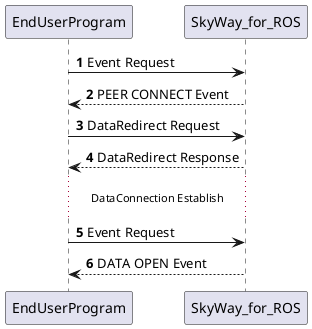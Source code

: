 @startuml
'https://plantuml.com/sequence-diagram

autonumber
EndUserProgram -> SkyWay_for_ROS: Event Request
SkyWay_for_ROS --> EndUserProgram: PEER CONNECT Event
EndUserProgram -> SkyWay_for_ROS: DataRedirect Request
EndUserProgram <-- SkyWay_for_ROS: DataRedirect Response
...DataConnection Establish...
EndUserProgram -> SkyWay_for_ROS: Event Request
SkyWay_for_ROS --> EndUserProgram: DATA OPEN Event
@enduml
